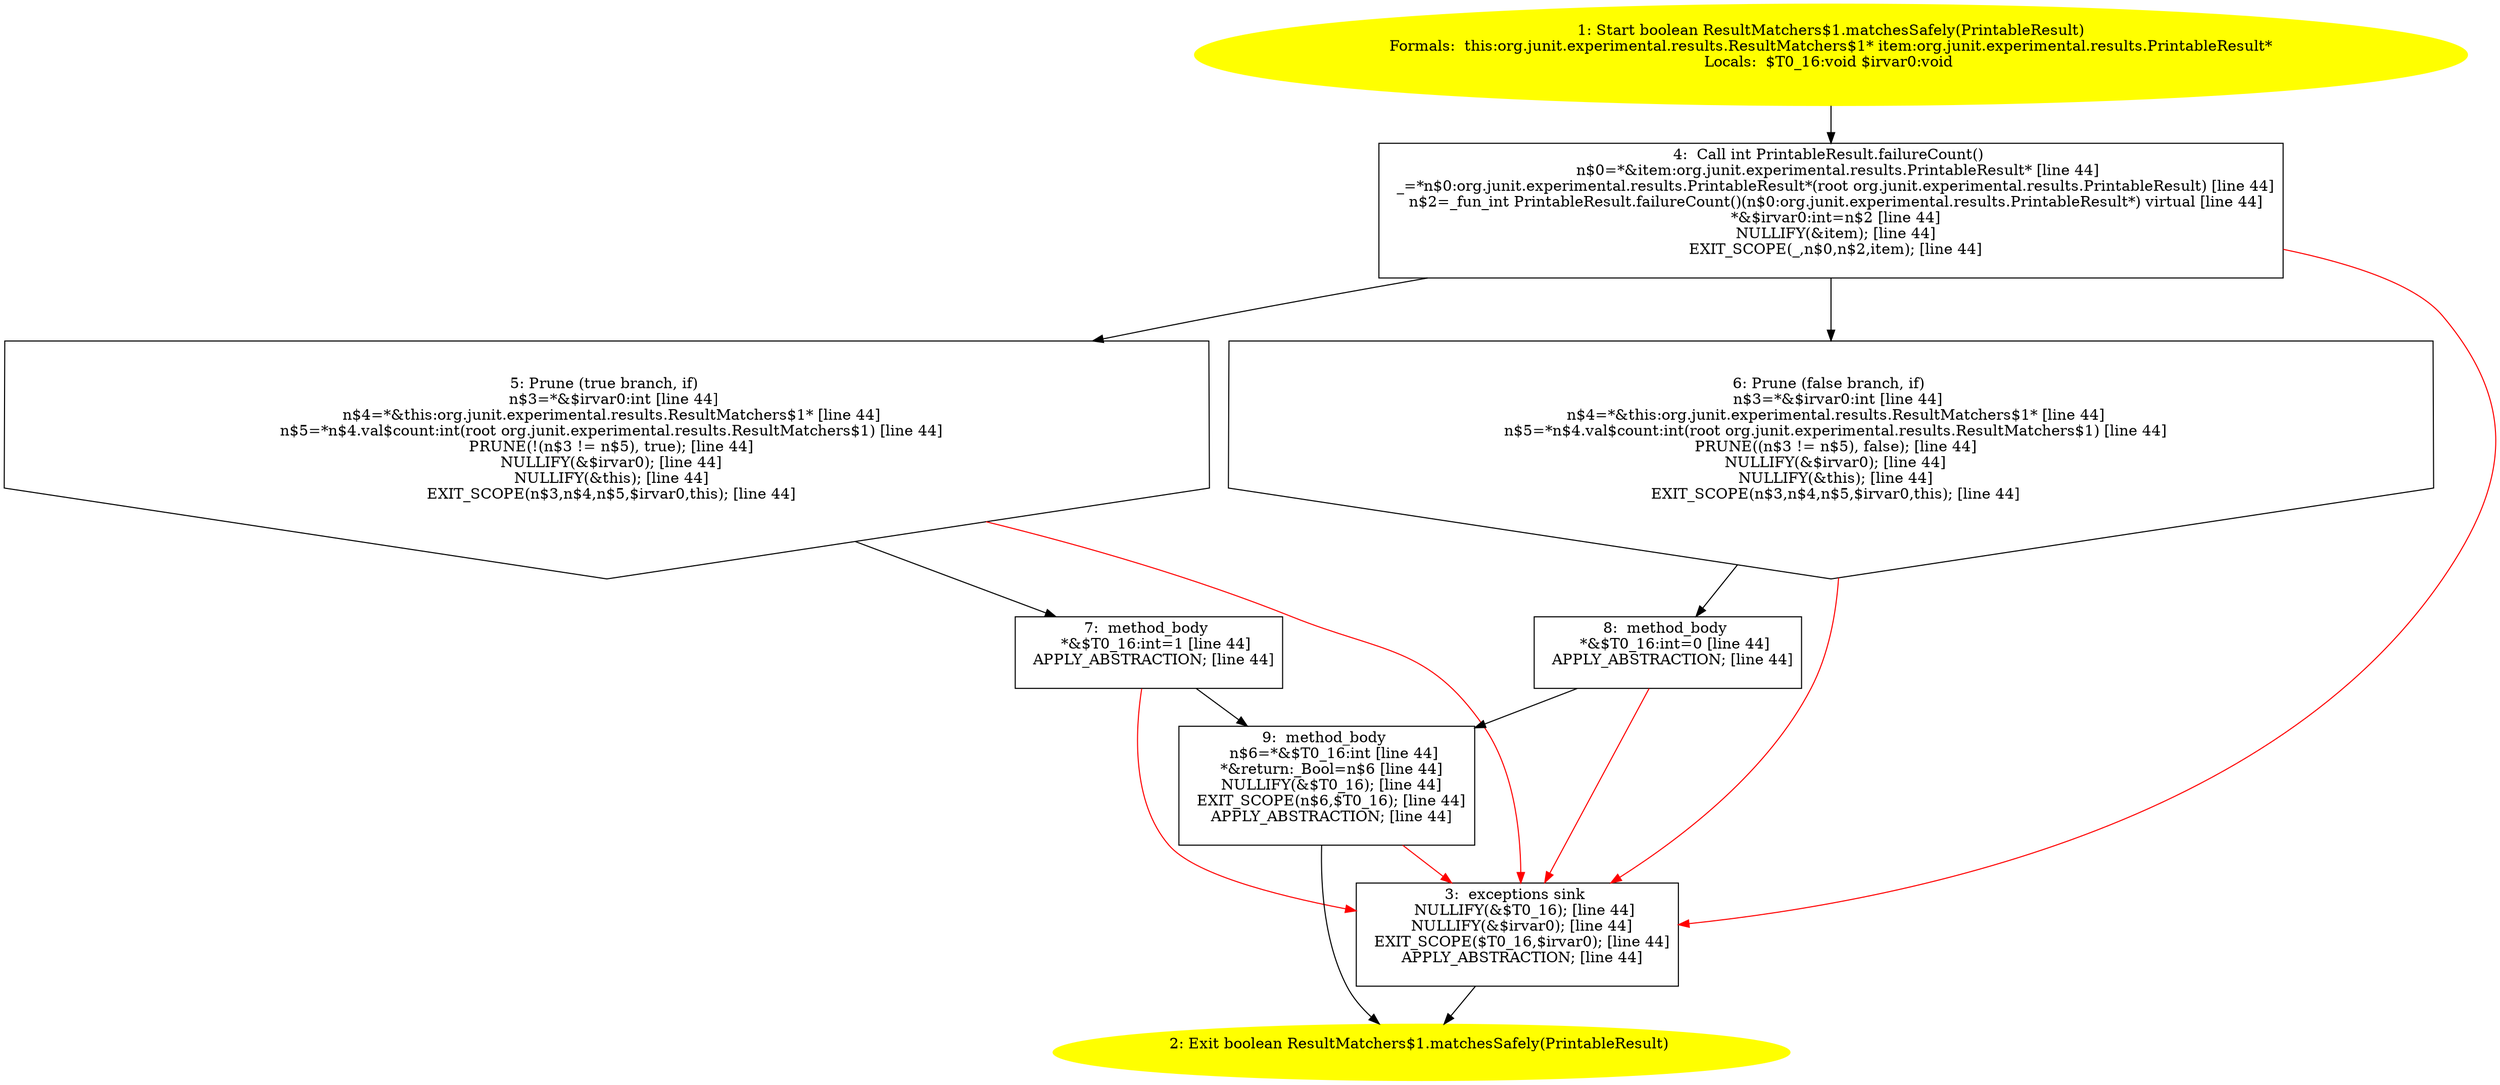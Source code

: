 /* @generated */
digraph cfg {
"org.junit.experimental.results.ResultMatchers$1.matchesSafely(org.junit.experimental.results.Printab.072cb71af40e947a8e34b61ef72beb0e_1" [label="1: Start boolean ResultMatchers$1.matchesSafely(PrintableResult)\nFormals:  this:org.junit.experimental.results.ResultMatchers$1* item:org.junit.experimental.results.PrintableResult*\nLocals:  $T0_16:void $irvar0:void \n  " color=yellow style=filled]
	

	 "org.junit.experimental.results.ResultMatchers$1.matchesSafely(org.junit.experimental.results.Printab.072cb71af40e947a8e34b61ef72beb0e_1" -> "org.junit.experimental.results.ResultMatchers$1.matchesSafely(org.junit.experimental.results.Printab.072cb71af40e947a8e34b61ef72beb0e_4" ;
"org.junit.experimental.results.ResultMatchers$1.matchesSafely(org.junit.experimental.results.Printab.072cb71af40e947a8e34b61ef72beb0e_2" [label="2: Exit boolean ResultMatchers$1.matchesSafely(PrintableResult) \n  " color=yellow style=filled]
	

"org.junit.experimental.results.ResultMatchers$1.matchesSafely(org.junit.experimental.results.Printab.072cb71af40e947a8e34b61ef72beb0e_3" [label="3:  exceptions sink \n   NULLIFY(&$T0_16); [line 44]\n  NULLIFY(&$irvar0); [line 44]\n  EXIT_SCOPE($T0_16,$irvar0); [line 44]\n  APPLY_ABSTRACTION; [line 44]\n " shape="box"]
	

	 "org.junit.experimental.results.ResultMatchers$1.matchesSafely(org.junit.experimental.results.Printab.072cb71af40e947a8e34b61ef72beb0e_3" -> "org.junit.experimental.results.ResultMatchers$1.matchesSafely(org.junit.experimental.results.Printab.072cb71af40e947a8e34b61ef72beb0e_2" ;
"org.junit.experimental.results.ResultMatchers$1.matchesSafely(org.junit.experimental.results.Printab.072cb71af40e947a8e34b61ef72beb0e_4" [label="4:  Call int PrintableResult.failureCount() \n   n$0=*&item:org.junit.experimental.results.PrintableResult* [line 44]\n  _=*n$0:org.junit.experimental.results.PrintableResult*(root org.junit.experimental.results.PrintableResult) [line 44]\n  n$2=_fun_int PrintableResult.failureCount()(n$0:org.junit.experimental.results.PrintableResult*) virtual [line 44]\n  *&$irvar0:int=n$2 [line 44]\n  NULLIFY(&item); [line 44]\n  EXIT_SCOPE(_,n$0,n$2,item); [line 44]\n " shape="box"]
	

	 "org.junit.experimental.results.ResultMatchers$1.matchesSafely(org.junit.experimental.results.Printab.072cb71af40e947a8e34b61ef72beb0e_4" -> "org.junit.experimental.results.ResultMatchers$1.matchesSafely(org.junit.experimental.results.Printab.072cb71af40e947a8e34b61ef72beb0e_5" ;
	 "org.junit.experimental.results.ResultMatchers$1.matchesSafely(org.junit.experimental.results.Printab.072cb71af40e947a8e34b61ef72beb0e_4" -> "org.junit.experimental.results.ResultMatchers$1.matchesSafely(org.junit.experimental.results.Printab.072cb71af40e947a8e34b61ef72beb0e_6" ;
	 "org.junit.experimental.results.ResultMatchers$1.matchesSafely(org.junit.experimental.results.Printab.072cb71af40e947a8e34b61ef72beb0e_4" -> "org.junit.experimental.results.ResultMatchers$1.matchesSafely(org.junit.experimental.results.Printab.072cb71af40e947a8e34b61ef72beb0e_3" [color="red" ];
"org.junit.experimental.results.ResultMatchers$1.matchesSafely(org.junit.experimental.results.Printab.072cb71af40e947a8e34b61ef72beb0e_5" [label="5: Prune (true branch, if) \n   n$3=*&$irvar0:int [line 44]\n  n$4=*&this:org.junit.experimental.results.ResultMatchers$1* [line 44]\n  n$5=*n$4.val$count:int(root org.junit.experimental.results.ResultMatchers$1) [line 44]\n  PRUNE(!(n$3 != n$5), true); [line 44]\n  NULLIFY(&$irvar0); [line 44]\n  NULLIFY(&this); [line 44]\n  EXIT_SCOPE(n$3,n$4,n$5,$irvar0,this); [line 44]\n " shape="invhouse"]
	

	 "org.junit.experimental.results.ResultMatchers$1.matchesSafely(org.junit.experimental.results.Printab.072cb71af40e947a8e34b61ef72beb0e_5" -> "org.junit.experimental.results.ResultMatchers$1.matchesSafely(org.junit.experimental.results.Printab.072cb71af40e947a8e34b61ef72beb0e_7" ;
	 "org.junit.experimental.results.ResultMatchers$1.matchesSafely(org.junit.experimental.results.Printab.072cb71af40e947a8e34b61ef72beb0e_5" -> "org.junit.experimental.results.ResultMatchers$1.matchesSafely(org.junit.experimental.results.Printab.072cb71af40e947a8e34b61ef72beb0e_3" [color="red" ];
"org.junit.experimental.results.ResultMatchers$1.matchesSafely(org.junit.experimental.results.Printab.072cb71af40e947a8e34b61ef72beb0e_6" [label="6: Prune (false branch, if) \n   n$3=*&$irvar0:int [line 44]\n  n$4=*&this:org.junit.experimental.results.ResultMatchers$1* [line 44]\n  n$5=*n$4.val$count:int(root org.junit.experimental.results.ResultMatchers$1) [line 44]\n  PRUNE((n$3 != n$5), false); [line 44]\n  NULLIFY(&$irvar0); [line 44]\n  NULLIFY(&this); [line 44]\n  EXIT_SCOPE(n$3,n$4,n$5,$irvar0,this); [line 44]\n " shape="invhouse"]
	

	 "org.junit.experimental.results.ResultMatchers$1.matchesSafely(org.junit.experimental.results.Printab.072cb71af40e947a8e34b61ef72beb0e_6" -> "org.junit.experimental.results.ResultMatchers$1.matchesSafely(org.junit.experimental.results.Printab.072cb71af40e947a8e34b61ef72beb0e_8" ;
	 "org.junit.experimental.results.ResultMatchers$1.matchesSafely(org.junit.experimental.results.Printab.072cb71af40e947a8e34b61ef72beb0e_6" -> "org.junit.experimental.results.ResultMatchers$1.matchesSafely(org.junit.experimental.results.Printab.072cb71af40e947a8e34b61ef72beb0e_3" [color="red" ];
"org.junit.experimental.results.ResultMatchers$1.matchesSafely(org.junit.experimental.results.Printab.072cb71af40e947a8e34b61ef72beb0e_7" [label="7:  method_body \n   *&$T0_16:int=1 [line 44]\n  APPLY_ABSTRACTION; [line 44]\n " shape="box"]
	

	 "org.junit.experimental.results.ResultMatchers$1.matchesSafely(org.junit.experimental.results.Printab.072cb71af40e947a8e34b61ef72beb0e_7" -> "org.junit.experimental.results.ResultMatchers$1.matchesSafely(org.junit.experimental.results.Printab.072cb71af40e947a8e34b61ef72beb0e_9" ;
	 "org.junit.experimental.results.ResultMatchers$1.matchesSafely(org.junit.experimental.results.Printab.072cb71af40e947a8e34b61ef72beb0e_7" -> "org.junit.experimental.results.ResultMatchers$1.matchesSafely(org.junit.experimental.results.Printab.072cb71af40e947a8e34b61ef72beb0e_3" [color="red" ];
"org.junit.experimental.results.ResultMatchers$1.matchesSafely(org.junit.experimental.results.Printab.072cb71af40e947a8e34b61ef72beb0e_8" [label="8:  method_body \n   *&$T0_16:int=0 [line 44]\n  APPLY_ABSTRACTION; [line 44]\n " shape="box"]
	

	 "org.junit.experimental.results.ResultMatchers$1.matchesSafely(org.junit.experimental.results.Printab.072cb71af40e947a8e34b61ef72beb0e_8" -> "org.junit.experimental.results.ResultMatchers$1.matchesSafely(org.junit.experimental.results.Printab.072cb71af40e947a8e34b61ef72beb0e_9" ;
	 "org.junit.experimental.results.ResultMatchers$1.matchesSafely(org.junit.experimental.results.Printab.072cb71af40e947a8e34b61ef72beb0e_8" -> "org.junit.experimental.results.ResultMatchers$1.matchesSafely(org.junit.experimental.results.Printab.072cb71af40e947a8e34b61ef72beb0e_3" [color="red" ];
"org.junit.experimental.results.ResultMatchers$1.matchesSafely(org.junit.experimental.results.Printab.072cb71af40e947a8e34b61ef72beb0e_9" [label="9:  method_body \n   n$6=*&$T0_16:int [line 44]\n  *&return:_Bool=n$6 [line 44]\n  NULLIFY(&$T0_16); [line 44]\n  EXIT_SCOPE(n$6,$T0_16); [line 44]\n  APPLY_ABSTRACTION; [line 44]\n " shape="box"]
	

	 "org.junit.experimental.results.ResultMatchers$1.matchesSafely(org.junit.experimental.results.Printab.072cb71af40e947a8e34b61ef72beb0e_9" -> "org.junit.experimental.results.ResultMatchers$1.matchesSafely(org.junit.experimental.results.Printab.072cb71af40e947a8e34b61ef72beb0e_2" ;
	 "org.junit.experimental.results.ResultMatchers$1.matchesSafely(org.junit.experimental.results.Printab.072cb71af40e947a8e34b61ef72beb0e_9" -> "org.junit.experimental.results.ResultMatchers$1.matchesSafely(org.junit.experimental.results.Printab.072cb71af40e947a8e34b61ef72beb0e_3" [color="red" ];
}
